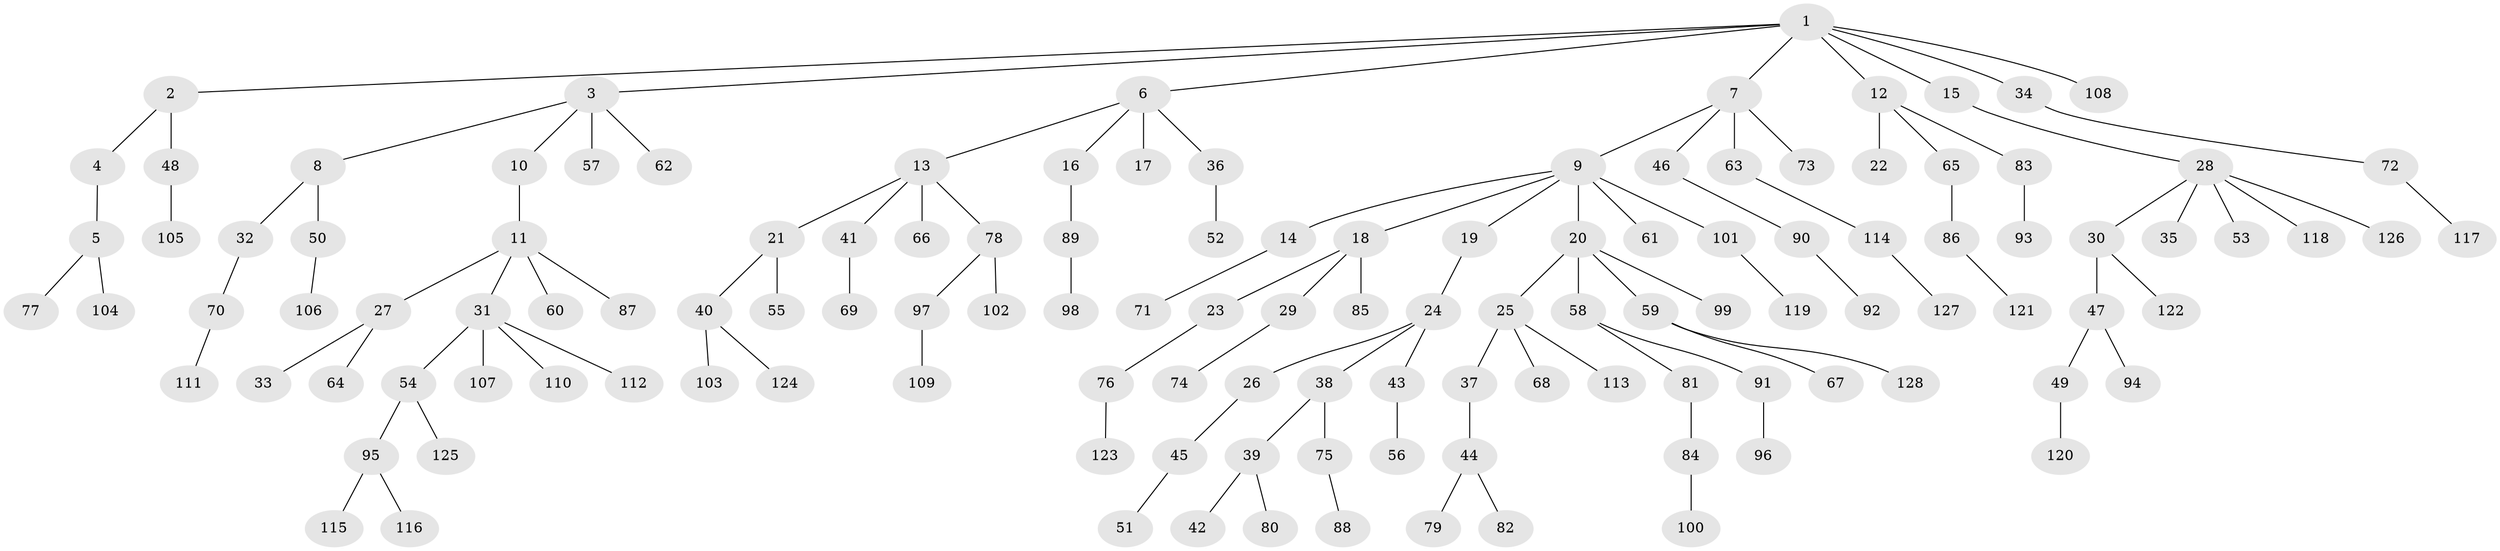 // coarse degree distribution, {2: 0.2564102564102564, 3: 0.1282051282051282, 1: 0.48717948717948717, 4: 0.10256410256410256, 6: 0.02564102564102564}
// Generated by graph-tools (version 1.1) at 2025/37/03/04/25 23:37:21]
// undirected, 128 vertices, 127 edges
graph export_dot {
  node [color=gray90,style=filled];
  1;
  2;
  3;
  4;
  5;
  6;
  7;
  8;
  9;
  10;
  11;
  12;
  13;
  14;
  15;
  16;
  17;
  18;
  19;
  20;
  21;
  22;
  23;
  24;
  25;
  26;
  27;
  28;
  29;
  30;
  31;
  32;
  33;
  34;
  35;
  36;
  37;
  38;
  39;
  40;
  41;
  42;
  43;
  44;
  45;
  46;
  47;
  48;
  49;
  50;
  51;
  52;
  53;
  54;
  55;
  56;
  57;
  58;
  59;
  60;
  61;
  62;
  63;
  64;
  65;
  66;
  67;
  68;
  69;
  70;
  71;
  72;
  73;
  74;
  75;
  76;
  77;
  78;
  79;
  80;
  81;
  82;
  83;
  84;
  85;
  86;
  87;
  88;
  89;
  90;
  91;
  92;
  93;
  94;
  95;
  96;
  97;
  98;
  99;
  100;
  101;
  102;
  103;
  104;
  105;
  106;
  107;
  108;
  109;
  110;
  111;
  112;
  113;
  114;
  115;
  116;
  117;
  118;
  119;
  120;
  121;
  122;
  123;
  124;
  125;
  126;
  127;
  128;
  1 -- 2;
  1 -- 3;
  1 -- 6;
  1 -- 7;
  1 -- 12;
  1 -- 15;
  1 -- 34;
  1 -- 108;
  2 -- 4;
  2 -- 48;
  3 -- 8;
  3 -- 10;
  3 -- 57;
  3 -- 62;
  4 -- 5;
  5 -- 77;
  5 -- 104;
  6 -- 13;
  6 -- 16;
  6 -- 17;
  6 -- 36;
  7 -- 9;
  7 -- 46;
  7 -- 63;
  7 -- 73;
  8 -- 32;
  8 -- 50;
  9 -- 14;
  9 -- 18;
  9 -- 19;
  9 -- 20;
  9 -- 61;
  9 -- 101;
  10 -- 11;
  11 -- 27;
  11 -- 31;
  11 -- 60;
  11 -- 87;
  12 -- 22;
  12 -- 65;
  12 -- 83;
  13 -- 21;
  13 -- 41;
  13 -- 66;
  13 -- 78;
  14 -- 71;
  15 -- 28;
  16 -- 89;
  18 -- 23;
  18 -- 29;
  18 -- 85;
  19 -- 24;
  20 -- 25;
  20 -- 58;
  20 -- 59;
  20 -- 99;
  21 -- 40;
  21 -- 55;
  23 -- 76;
  24 -- 26;
  24 -- 38;
  24 -- 43;
  25 -- 37;
  25 -- 68;
  25 -- 113;
  26 -- 45;
  27 -- 33;
  27 -- 64;
  28 -- 30;
  28 -- 35;
  28 -- 53;
  28 -- 118;
  28 -- 126;
  29 -- 74;
  30 -- 47;
  30 -- 122;
  31 -- 54;
  31 -- 107;
  31 -- 110;
  31 -- 112;
  32 -- 70;
  34 -- 72;
  36 -- 52;
  37 -- 44;
  38 -- 39;
  38 -- 75;
  39 -- 42;
  39 -- 80;
  40 -- 103;
  40 -- 124;
  41 -- 69;
  43 -- 56;
  44 -- 79;
  44 -- 82;
  45 -- 51;
  46 -- 90;
  47 -- 49;
  47 -- 94;
  48 -- 105;
  49 -- 120;
  50 -- 106;
  54 -- 95;
  54 -- 125;
  58 -- 81;
  58 -- 91;
  59 -- 67;
  59 -- 128;
  63 -- 114;
  65 -- 86;
  70 -- 111;
  72 -- 117;
  75 -- 88;
  76 -- 123;
  78 -- 97;
  78 -- 102;
  81 -- 84;
  83 -- 93;
  84 -- 100;
  86 -- 121;
  89 -- 98;
  90 -- 92;
  91 -- 96;
  95 -- 115;
  95 -- 116;
  97 -- 109;
  101 -- 119;
  114 -- 127;
}
